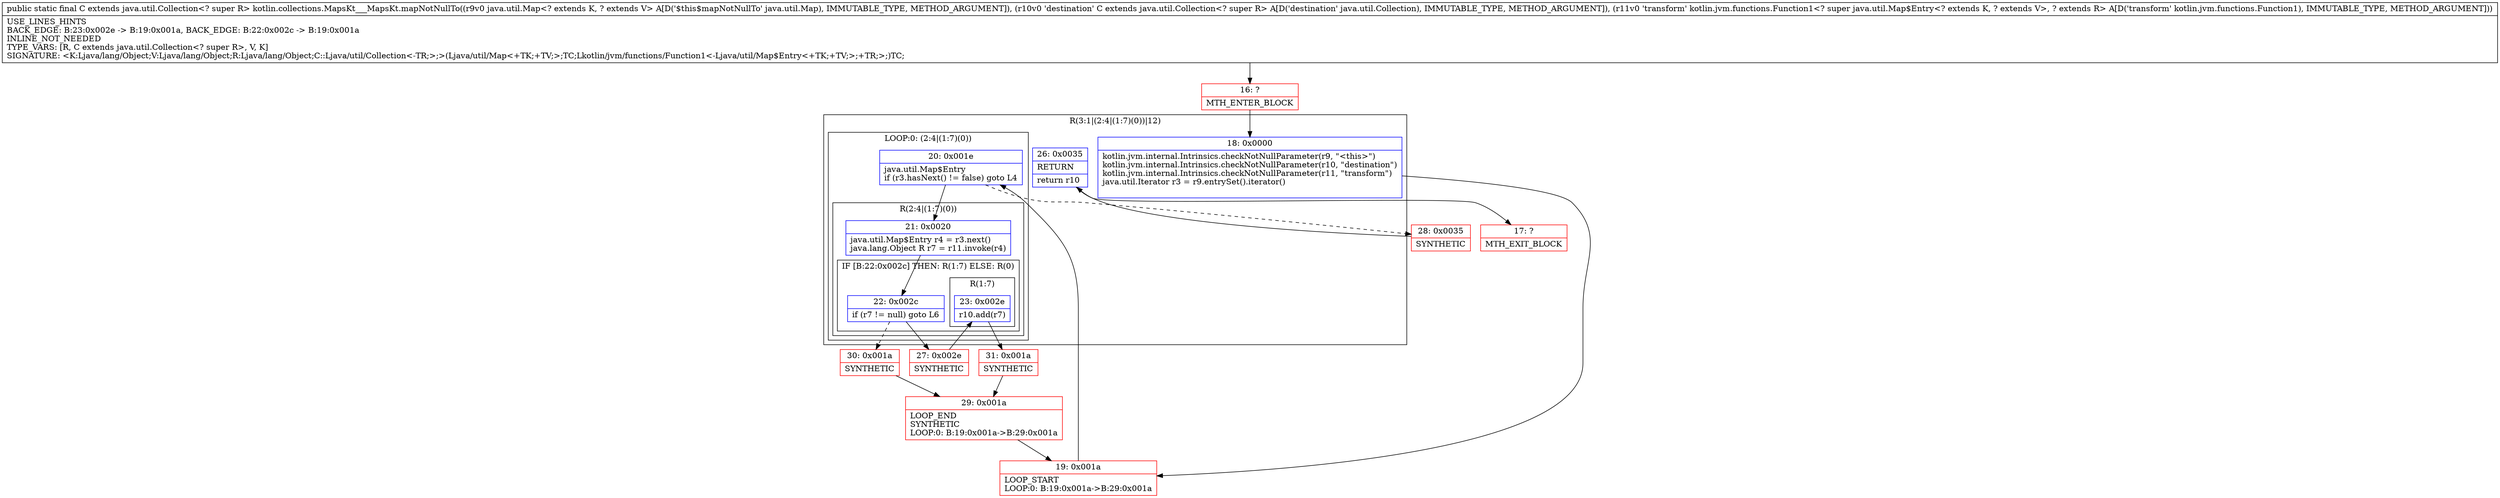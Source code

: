 digraph "CFG forkotlin.collections.MapsKt___MapsKt.mapNotNullTo(Ljava\/util\/Map;Ljava\/util\/Collection;Lkotlin\/jvm\/functions\/Function1;)Ljava\/util\/Collection;" {
subgraph cluster_Region_2129023796 {
label = "R(3:1|(2:4|(1:7)(0))|12)";
node [shape=record,color=blue];
Node_18 [shape=record,label="{18\:\ 0x0000|kotlin.jvm.internal.Intrinsics.checkNotNullParameter(r9, \"\<this\>\")\lkotlin.jvm.internal.Intrinsics.checkNotNullParameter(r10, \"destination\")\lkotlin.jvm.internal.Intrinsics.checkNotNullParameter(r11, \"transform\")\ljava.util.Iterator r3 = r9.entrySet().iterator()\l\l}"];
subgraph cluster_LoopRegion_1683668929 {
label = "LOOP:0: (2:4|(1:7)(0))";
node [shape=record,color=blue];
Node_20 [shape=record,label="{20\:\ 0x001e|java.util.Map$Entry \lif (r3.hasNext() != false) goto L4\l}"];
subgraph cluster_Region_1775164588 {
label = "R(2:4|(1:7)(0))";
node [shape=record,color=blue];
Node_21 [shape=record,label="{21\:\ 0x0020|java.util.Map$Entry r4 = r3.next()\ljava.lang.Object R r7 = r11.invoke(r4)\l}"];
subgraph cluster_IfRegion_758322541 {
label = "IF [B:22:0x002c] THEN: R(1:7) ELSE: R(0)";
node [shape=record,color=blue];
Node_22 [shape=record,label="{22\:\ 0x002c|if (r7 != null) goto L6\l}"];
subgraph cluster_Region_1953111823 {
label = "R(1:7)";
node [shape=record,color=blue];
Node_23 [shape=record,label="{23\:\ 0x002e|r10.add(r7)\l}"];
}
subgraph cluster_Region_654028595 {
label = "R(0)";
node [shape=record,color=blue];
}
}
}
}
Node_26 [shape=record,label="{26\:\ 0x0035|RETURN\l|return r10\l}"];
}
Node_16 [shape=record,color=red,label="{16\:\ ?|MTH_ENTER_BLOCK\l}"];
Node_19 [shape=record,color=red,label="{19\:\ 0x001a|LOOP_START\lLOOP:0: B:19:0x001a\-\>B:29:0x001a\l}"];
Node_27 [shape=record,color=red,label="{27\:\ 0x002e|SYNTHETIC\l}"];
Node_31 [shape=record,color=red,label="{31\:\ 0x001a|SYNTHETIC\l}"];
Node_29 [shape=record,color=red,label="{29\:\ 0x001a|LOOP_END\lSYNTHETIC\lLOOP:0: B:19:0x001a\-\>B:29:0x001a\l}"];
Node_30 [shape=record,color=red,label="{30\:\ 0x001a|SYNTHETIC\l}"];
Node_28 [shape=record,color=red,label="{28\:\ 0x0035|SYNTHETIC\l}"];
Node_17 [shape=record,color=red,label="{17\:\ ?|MTH_EXIT_BLOCK\l}"];
MethodNode[shape=record,label="{public static final C extends java.util.Collection\<? super R\> kotlin.collections.MapsKt___MapsKt.mapNotNullTo((r9v0 java.util.Map\<? extends K, ? extends V\> A[D('$this$mapNotNullTo' java.util.Map), IMMUTABLE_TYPE, METHOD_ARGUMENT]), (r10v0 'destination' C extends java.util.Collection\<? super R\> A[D('destination' java.util.Collection), IMMUTABLE_TYPE, METHOD_ARGUMENT]), (r11v0 'transform' kotlin.jvm.functions.Function1\<? super java.util.Map$Entry\<? extends K, ? extends V\>, ? extends R\> A[D('transform' kotlin.jvm.functions.Function1), IMMUTABLE_TYPE, METHOD_ARGUMENT]))  | USE_LINES_HINTS\lBACK_EDGE: B:23:0x002e \-\> B:19:0x001a, BACK_EDGE: B:22:0x002c \-\> B:19:0x001a\lINLINE_NOT_NEEDED\lTYPE_VARS: [R, C extends java.util.Collection\<? super R\>, V, K]\lSIGNATURE: \<K:Ljava\/lang\/Object;V:Ljava\/lang\/Object;R:Ljava\/lang\/Object;C::Ljava\/util\/Collection\<\-TR;\>;\>(Ljava\/util\/Map\<+TK;+TV;\>;TC;Lkotlin\/jvm\/functions\/Function1\<\-Ljava\/util\/Map$Entry\<+TK;+TV;\>;+TR;\>;)TC;\l}"];
MethodNode -> Node_16;Node_18 -> Node_19;
Node_20 -> Node_21;
Node_20 -> Node_28[style=dashed];
Node_21 -> Node_22;
Node_22 -> Node_27;
Node_22 -> Node_30[style=dashed];
Node_23 -> Node_31;
Node_26 -> Node_17;
Node_16 -> Node_18;
Node_19 -> Node_20;
Node_27 -> Node_23;
Node_31 -> Node_29;
Node_29 -> Node_19;
Node_30 -> Node_29;
Node_28 -> Node_26;
}

